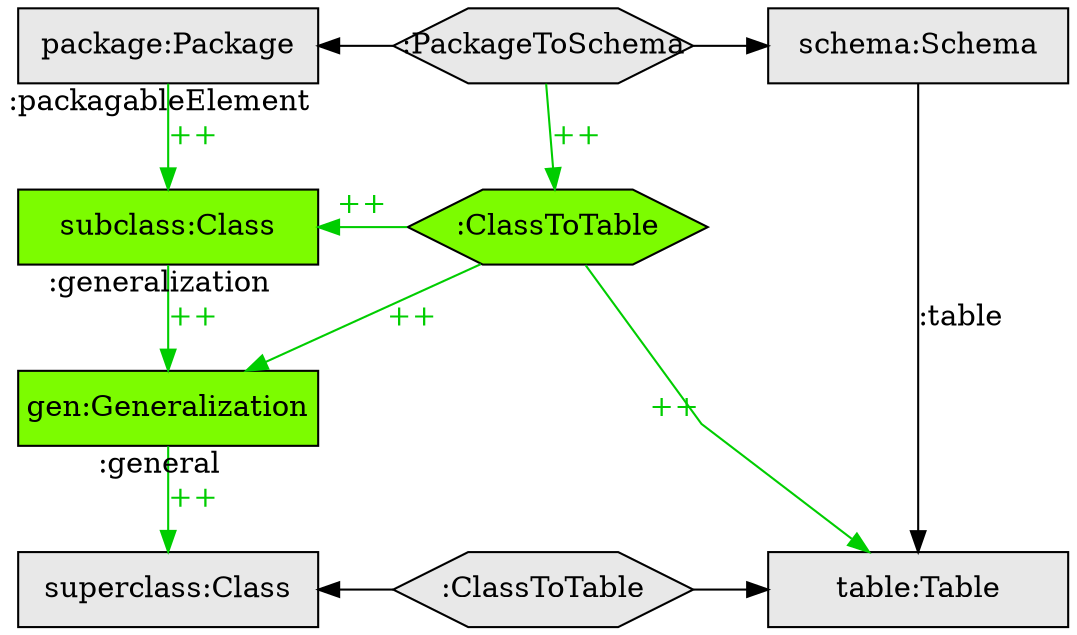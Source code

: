 digraph g 
{
    node [ fixedsize = true, width = 2 ]; splines = line ; node [ style = filled ];
    
    /* grey box nodes */ node [ fillcolor = grey91, shape = box ];
    /* ex: node_letter [ label = "label" ]; */
        a [ label = "package:Package" ];
        d [ label = "superclass:Class" ];
        h [ label = "schema:Schema" ];
        i [ label = "table:Table" ];

    /* grey hexagon nodes */ node [ shape = hexagon ];
    /* ex: node_letter [ label = "label" ]; */
        e [ label = ":PackageToSchema" ];
        g [ label = ":ClassToTable" ];

    /* green box nodes */ node [ fillcolor = lawngreen, shape = box ];
    /* ex: node_letter [ label = "label" ]; */
        b [ label = "subclass:Class" ];
        c [ label = "gen:Generalization" ];

    /* green hexagon nodes */ node [ shape = hexagon ];
    /* ex: node_letter [ label = "label" ]; */
        f [ label = ":ClassToTable" ];

    /* enforce rows */
    /* ex: { rank = same x y z } */
        { rank = same a e h }
        { rank = same g d i }
        { rank = same f b }
   
    /* black edges */ edge [ color = black ];
        h -> i [ label = ":table" ];
        a -> e [ dir = back ] ;
        e -> h ;
        d -> g [ dir = back ] ;
        g -> i ;
   
    /* green ++ edges */ edge[ color = green3, label = <<font color="green3">++</font>>, labeldistance = 1 ];
        a -> b [ taillabel = ":packagableElement" ]; 
        b -> c [ taillabel = ":generalization" ];
        c -> d [ taillabel = ":general" ];
        e -> f ;
        b -> f [ dir = back] ; 
        c -> f [ dir = back] ; 
        f -> i ; 
}
